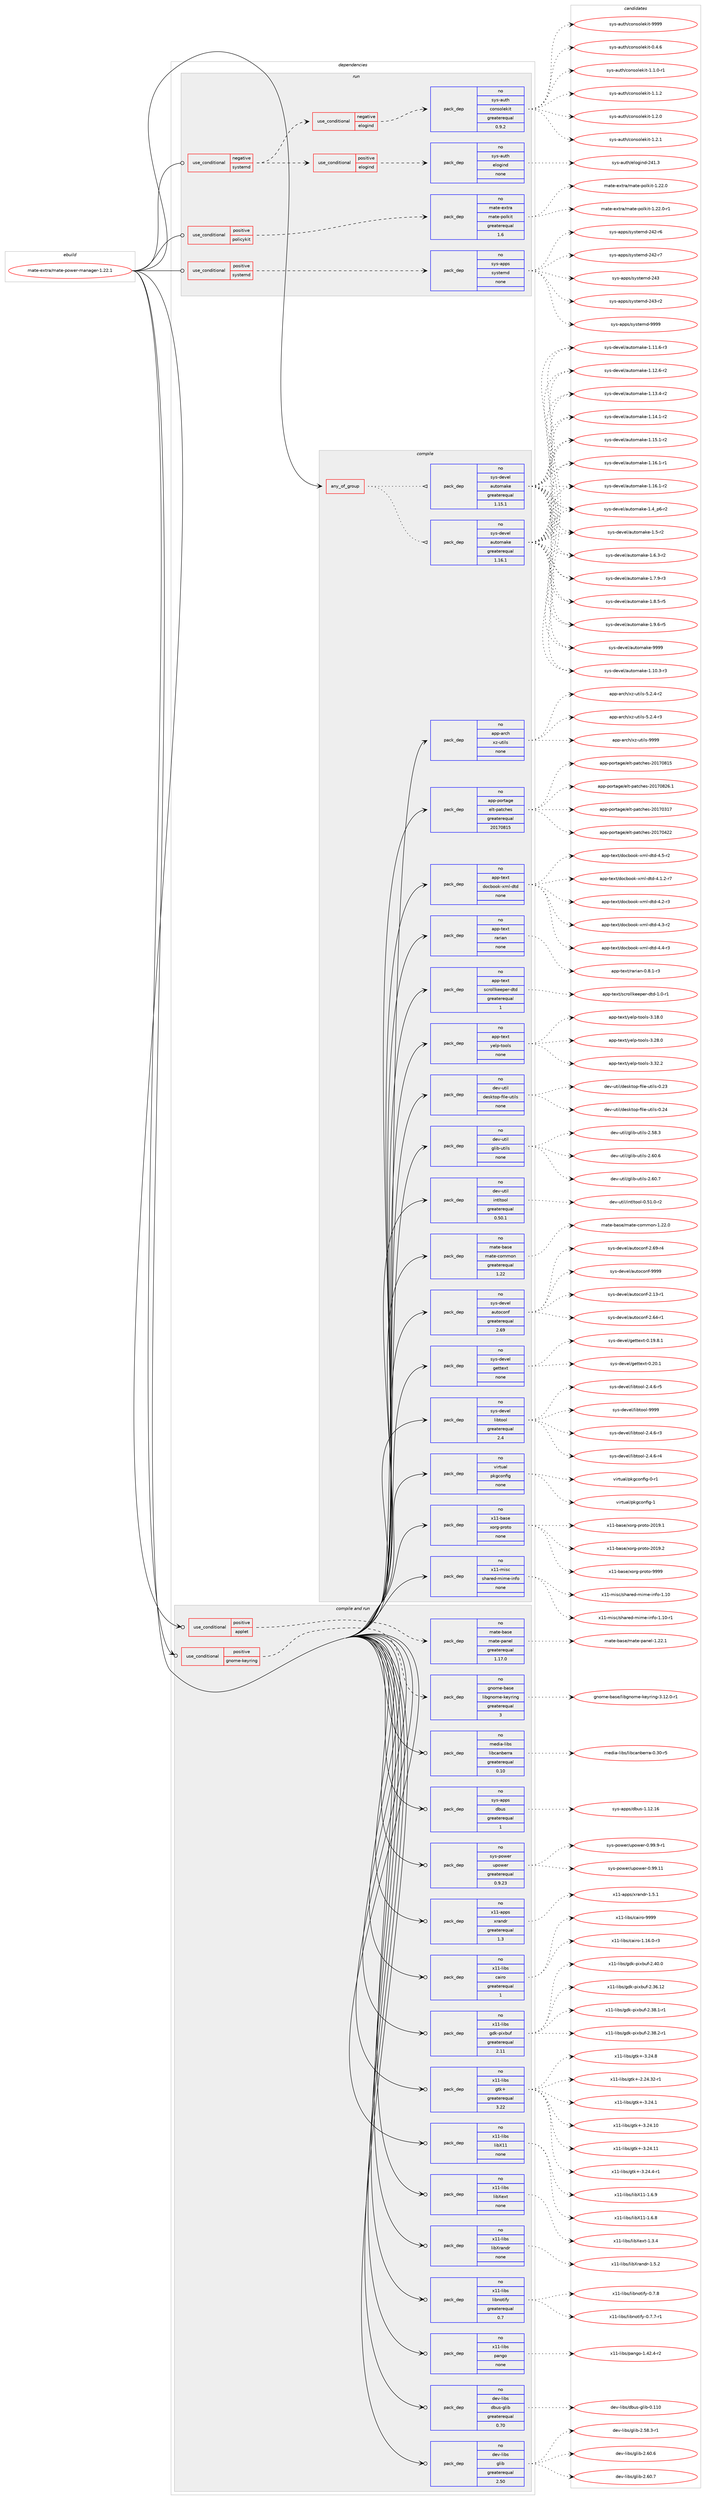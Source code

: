 digraph prolog {

# *************
# Graph options
# *************

newrank=true;
concentrate=true;
compound=true;
graph [rankdir=LR,fontname=Helvetica,fontsize=10,ranksep=1.5];#, ranksep=2.5, nodesep=0.2];
edge  [arrowhead=vee];
node  [fontname=Helvetica,fontsize=10];

# **********
# The ebuild
# **********

subgraph cluster_leftcol {
color=gray;
rank=same;
label=<<i>ebuild</i>>;
id [label="mate-extra/mate-power-manager-1.22.1", color=red, width=4, href="../mate-extra/mate-power-manager-1.22.1.svg"];
}

# ****************
# The dependencies
# ****************

subgraph cluster_midcol {
color=gray;
label=<<i>dependencies</i>>;
subgraph cluster_compile {
fillcolor="#eeeeee";
style=filled;
label=<<i>compile</i>>;
subgraph any13033 {
dependency775280 [label=<<TABLE BORDER="0" CELLBORDER="1" CELLSPACING="0" CELLPADDING="4"><TR><TD CELLPADDING="10">any_of_group</TD></TR></TABLE>>, shape=none, color=red];subgraph pack572990 {
dependency775281 [label=<<TABLE BORDER="0" CELLBORDER="1" CELLSPACING="0" CELLPADDING="4" WIDTH="220"><TR><TD ROWSPAN="6" CELLPADDING="30">pack_dep</TD></TR><TR><TD WIDTH="110">no</TD></TR><TR><TD>sys-devel</TD></TR><TR><TD>automake</TD></TR><TR><TD>greaterequal</TD></TR><TR><TD>1.16.1</TD></TR></TABLE>>, shape=none, color=blue];
}
dependency775280:e -> dependency775281:w [weight=20,style="dotted",arrowhead="oinv"];
subgraph pack572991 {
dependency775282 [label=<<TABLE BORDER="0" CELLBORDER="1" CELLSPACING="0" CELLPADDING="4" WIDTH="220"><TR><TD ROWSPAN="6" CELLPADDING="30">pack_dep</TD></TR><TR><TD WIDTH="110">no</TD></TR><TR><TD>sys-devel</TD></TR><TR><TD>automake</TD></TR><TR><TD>greaterequal</TD></TR><TR><TD>1.15.1</TD></TR></TABLE>>, shape=none, color=blue];
}
dependency775280:e -> dependency775282:w [weight=20,style="dotted",arrowhead="oinv"];
}
id:e -> dependency775280:w [weight=20,style="solid",arrowhead="vee"];
subgraph pack572992 {
dependency775283 [label=<<TABLE BORDER="0" CELLBORDER="1" CELLSPACING="0" CELLPADDING="4" WIDTH="220"><TR><TD ROWSPAN="6" CELLPADDING="30">pack_dep</TD></TR><TR><TD WIDTH="110">no</TD></TR><TR><TD>app-arch</TD></TR><TR><TD>xz-utils</TD></TR><TR><TD>none</TD></TR><TR><TD></TD></TR></TABLE>>, shape=none, color=blue];
}
id:e -> dependency775283:w [weight=20,style="solid",arrowhead="vee"];
subgraph pack572993 {
dependency775284 [label=<<TABLE BORDER="0" CELLBORDER="1" CELLSPACING="0" CELLPADDING="4" WIDTH="220"><TR><TD ROWSPAN="6" CELLPADDING="30">pack_dep</TD></TR><TR><TD WIDTH="110">no</TD></TR><TR><TD>app-portage</TD></TR><TR><TD>elt-patches</TD></TR><TR><TD>greaterequal</TD></TR><TR><TD>20170815</TD></TR></TABLE>>, shape=none, color=blue];
}
id:e -> dependency775284:w [weight=20,style="solid",arrowhead="vee"];
subgraph pack572994 {
dependency775285 [label=<<TABLE BORDER="0" CELLBORDER="1" CELLSPACING="0" CELLPADDING="4" WIDTH="220"><TR><TD ROWSPAN="6" CELLPADDING="30">pack_dep</TD></TR><TR><TD WIDTH="110">no</TD></TR><TR><TD>app-text</TD></TR><TR><TD>docbook-xml-dtd</TD></TR><TR><TD>none</TD></TR><TR><TD></TD></TR></TABLE>>, shape=none, color=blue];
}
id:e -> dependency775285:w [weight=20,style="solid",arrowhead="vee"];
subgraph pack572995 {
dependency775286 [label=<<TABLE BORDER="0" CELLBORDER="1" CELLSPACING="0" CELLPADDING="4" WIDTH="220"><TR><TD ROWSPAN="6" CELLPADDING="30">pack_dep</TD></TR><TR><TD WIDTH="110">no</TD></TR><TR><TD>app-text</TD></TR><TR><TD>rarian</TD></TR><TR><TD>none</TD></TR><TR><TD></TD></TR></TABLE>>, shape=none, color=blue];
}
id:e -> dependency775286:w [weight=20,style="solid",arrowhead="vee"];
subgraph pack572996 {
dependency775287 [label=<<TABLE BORDER="0" CELLBORDER="1" CELLSPACING="0" CELLPADDING="4" WIDTH="220"><TR><TD ROWSPAN="6" CELLPADDING="30">pack_dep</TD></TR><TR><TD WIDTH="110">no</TD></TR><TR><TD>app-text</TD></TR><TR><TD>scrollkeeper-dtd</TD></TR><TR><TD>greaterequal</TD></TR><TR><TD>1</TD></TR></TABLE>>, shape=none, color=blue];
}
id:e -> dependency775287:w [weight=20,style="solid",arrowhead="vee"];
subgraph pack572997 {
dependency775288 [label=<<TABLE BORDER="0" CELLBORDER="1" CELLSPACING="0" CELLPADDING="4" WIDTH="220"><TR><TD ROWSPAN="6" CELLPADDING="30">pack_dep</TD></TR><TR><TD WIDTH="110">no</TD></TR><TR><TD>app-text</TD></TR><TR><TD>yelp-tools</TD></TR><TR><TD>none</TD></TR><TR><TD></TD></TR></TABLE>>, shape=none, color=blue];
}
id:e -> dependency775288:w [weight=20,style="solid",arrowhead="vee"];
subgraph pack572998 {
dependency775289 [label=<<TABLE BORDER="0" CELLBORDER="1" CELLSPACING="0" CELLPADDING="4" WIDTH="220"><TR><TD ROWSPAN="6" CELLPADDING="30">pack_dep</TD></TR><TR><TD WIDTH="110">no</TD></TR><TR><TD>dev-util</TD></TR><TR><TD>desktop-file-utils</TD></TR><TR><TD>none</TD></TR><TR><TD></TD></TR></TABLE>>, shape=none, color=blue];
}
id:e -> dependency775289:w [weight=20,style="solid",arrowhead="vee"];
subgraph pack572999 {
dependency775290 [label=<<TABLE BORDER="0" CELLBORDER="1" CELLSPACING="0" CELLPADDING="4" WIDTH="220"><TR><TD ROWSPAN="6" CELLPADDING="30">pack_dep</TD></TR><TR><TD WIDTH="110">no</TD></TR><TR><TD>dev-util</TD></TR><TR><TD>glib-utils</TD></TR><TR><TD>none</TD></TR><TR><TD></TD></TR></TABLE>>, shape=none, color=blue];
}
id:e -> dependency775290:w [weight=20,style="solid",arrowhead="vee"];
subgraph pack573000 {
dependency775291 [label=<<TABLE BORDER="0" CELLBORDER="1" CELLSPACING="0" CELLPADDING="4" WIDTH="220"><TR><TD ROWSPAN="6" CELLPADDING="30">pack_dep</TD></TR><TR><TD WIDTH="110">no</TD></TR><TR><TD>dev-util</TD></TR><TR><TD>intltool</TD></TR><TR><TD>greaterequal</TD></TR><TR><TD>0.50.1</TD></TR></TABLE>>, shape=none, color=blue];
}
id:e -> dependency775291:w [weight=20,style="solid",arrowhead="vee"];
subgraph pack573001 {
dependency775292 [label=<<TABLE BORDER="0" CELLBORDER="1" CELLSPACING="0" CELLPADDING="4" WIDTH="220"><TR><TD ROWSPAN="6" CELLPADDING="30">pack_dep</TD></TR><TR><TD WIDTH="110">no</TD></TR><TR><TD>mate-base</TD></TR><TR><TD>mate-common</TD></TR><TR><TD>greaterequal</TD></TR><TR><TD>1.22</TD></TR></TABLE>>, shape=none, color=blue];
}
id:e -> dependency775292:w [weight=20,style="solid",arrowhead="vee"];
subgraph pack573002 {
dependency775293 [label=<<TABLE BORDER="0" CELLBORDER="1" CELLSPACING="0" CELLPADDING="4" WIDTH="220"><TR><TD ROWSPAN="6" CELLPADDING="30">pack_dep</TD></TR><TR><TD WIDTH="110">no</TD></TR><TR><TD>sys-devel</TD></TR><TR><TD>autoconf</TD></TR><TR><TD>greaterequal</TD></TR><TR><TD>2.69</TD></TR></TABLE>>, shape=none, color=blue];
}
id:e -> dependency775293:w [weight=20,style="solid",arrowhead="vee"];
subgraph pack573003 {
dependency775294 [label=<<TABLE BORDER="0" CELLBORDER="1" CELLSPACING="0" CELLPADDING="4" WIDTH="220"><TR><TD ROWSPAN="6" CELLPADDING="30">pack_dep</TD></TR><TR><TD WIDTH="110">no</TD></TR><TR><TD>sys-devel</TD></TR><TR><TD>gettext</TD></TR><TR><TD>none</TD></TR><TR><TD></TD></TR></TABLE>>, shape=none, color=blue];
}
id:e -> dependency775294:w [weight=20,style="solid",arrowhead="vee"];
subgraph pack573004 {
dependency775295 [label=<<TABLE BORDER="0" CELLBORDER="1" CELLSPACING="0" CELLPADDING="4" WIDTH="220"><TR><TD ROWSPAN="6" CELLPADDING="30">pack_dep</TD></TR><TR><TD WIDTH="110">no</TD></TR><TR><TD>sys-devel</TD></TR><TR><TD>libtool</TD></TR><TR><TD>greaterequal</TD></TR><TR><TD>2.4</TD></TR></TABLE>>, shape=none, color=blue];
}
id:e -> dependency775295:w [weight=20,style="solid",arrowhead="vee"];
subgraph pack573005 {
dependency775296 [label=<<TABLE BORDER="0" CELLBORDER="1" CELLSPACING="0" CELLPADDING="4" WIDTH="220"><TR><TD ROWSPAN="6" CELLPADDING="30">pack_dep</TD></TR><TR><TD WIDTH="110">no</TD></TR><TR><TD>virtual</TD></TR><TR><TD>pkgconfig</TD></TR><TR><TD>none</TD></TR><TR><TD></TD></TR></TABLE>>, shape=none, color=blue];
}
id:e -> dependency775296:w [weight=20,style="solid",arrowhead="vee"];
subgraph pack573006 {
dependency775297 [label=<<TABLE BORDER="0" CELLBORDER="1" CELLSPACING="0" CELLPADDING="4" WIDTH="220"><TR><TD ROWSPAN="6" CELLPADDING="30">pack_dep</TD></TR><TR><TD WIDTH="110">no</TD></TR><TR><TD>x11-base</TD></TR><TR><TD>xorg-proto</TD></TR><TR><TD>none</TD></TR><TR><TD></TD></TR></TABLE>>, shape=none, color=blue];
}
id:e -> dependency775297:w [weight=20,style="solid",arrowhead="vee"];
subgraph pack573007 {
dependency775298 [label=<<TABLE BORDER="0" CELLBORDER="1" CELLSPACING="0" CELLPADDING="4" WIDTH="220"><TR><TD ROWSPAN="6" CELLPADDING="30">pack_dep</TD></TR><TR><TD WIDTH="110">no</TD></TR><TR><TD>x11-misc</TD></TR><TR><TD>shared-mime-info</TD></TR><TR><TD>none</TD></TR><TR><TD></TD></TR></TABLE>>, shape=none, color=blue];
}
id:e -> dependency775298:w [weight=20,style="solid",arrowhead="vee"];
}
subgraph cluster_compileandrun {
fillcolor="#eeeeee";
style=filled;
label=<<i>compile and run</i>>;
subgraph cond188843 {
dependency775299 [label=<<TABLE BORDER="0" CELLBORDER="1" CELLSPACING="0" CELLPADDING="4"><TR><TD ROWSPAN="3" CELLPADDING="10">use_conditional</TD></TR><TR><TD>positive</TD></TR><TR><TD>applet</TD></TR></TABLE>>, shape=none, color=red];
subgraph pack573008 {
dependency775300 [label=<<TABLE BORDER="0" CELLBORDER="1" CELLSPACING="0" CELLPADDING="4" WIDTH="220"><TR><TD ROWSPAN="6" CELLPADDING="30">pack_dep</TD></TR><TR><TD WIDTH="110">no</TD></TR><TR><TD>mate-base</TD></TR><TR><TD>mate-panel</TD></TR><TR><TD>greaterequal</TD></TR><TR><TD>1.17.0</TD></TR></TABLE>>, shape=none, color=blue];
}
dependency775299:e -> dependency775300:w [weight=20,style="dashed",arrowhead="vee"];
}
id:e -> dependency775299:w [weight=20,style="solid",arrowhead="odotvee"];
subgraph cond188844 {
dependency775301 [label=<<TABLE BORDER="0" CELLBORDER="1" CELLSPACING="0" CELLPADDING="4"><TR><TD ROWSPAN="3" CELLPADDING="10">use_conditional</TD></TR><TR><TD>positive</TD></TR><TR><TD>gnome-keyring</TD></TR></TABLE>>, shape=none, color=red];
subgraph pack573009 {
dependency775302 [label=<<TABLE BORDER="0" CELLBORDER="1" CELLSPACING="0" CELLPADDING="4" WIDTH="220"><TR><TD ROWSPAN="6" CELLPADDING="30">pack_dep</TD></TR><TR><TD WIDTH="110">no</TD></TR><TR><TD>gnome-base</TD></TR><TR><TD>libgnome-keyring</TD></TR><TR><TD>greaterequal</TD></TR><TR><TD>3</TD></TR></TABLE>>, shape=none, color=blue];
}
dependency775301:e -> dependency775302:w [weight=20,style="dashed",arrowhead="vee"];
}
id:e -> dependency775301:w [weight=20,style="solid",arrowhead="odotvee"];
subgraph pack573010 {
dependency775303 [label=<<TABLE BORDER="0" CELLBORDER="1" CELLSPACING="0" CELLPADDING="4" WIDTH="220"><TR><TD ROWSPAN="6" CELLPADDING="30">pack_dep</TD></TR><TR><TD WIDTH="110">no</TD></TR><TR><TD>dev-libs</TD></TR><TR><TD>dbus-glib</TD></TR><TR><TD>greaterequal</TD></TR><TR><TD>0.70</TD></TR></TABLE>>, shape=none, color=blue];
}
id:e -> dependency775303:w [weight=20,style="solid",arrowhead="odotvee"];
subgraph pack573011 {
dependency775304 [label=<<TABLE BORDER="0" CELLBORDER="1" CELLSPACING="0" CELLPADDING="4" WIDTH="220"><TR><TD ROWSPAN="6" CELLPADDING="30">pack_dep</TD></TR><TR><TD WIDTH="110">no</TD></TR><TR><TD>dev-libs</TD></TR><TR><TD>glib</TD></TR><TR><TD>greaterequal</TD></TR><TR><TD>2.50</TD></TR></TABLE>>, shape=none, color=blue];
}
id:e -> dependency775304:w [weight=20,style="solid",arrowhead="odotvee"];
subgraph pack573012 {
dependency775305 [label=<<TABLE BORDER="0" CELLBORDER="1" CELLSPACING="0" CELLPADDING="4" WIDTH="220"><TR><TD ROWSPAN="6" CELLPADDING="30">pack_dep</TD></TR><TR><TD WIDTH="110">no</TD></TR><TR><TD>media-libs</TD></TR><TR><TD>libcanberra</TD></TR><TR><TD>greaterequal</TD></TR><TR><TD>0.10</TD></TR></TABLE>>, shape=none, color=blue];
}
id:e -> dependency775305:w [weight=20,style="solid",arrowhead="odotvee"];
subgraph pack573013 {
dependency775306 [label=<<TABLE BORDER="0" CELLBORDER="1" CELLSPACING="0" CELLPADDING="4" WIDTH="220"><TR><TD ROWSPAN="6" CELLPADDING="30">pack_dep</TD></TR><TR><TD WIDTH="110">no</TD></TR><TR><TD>sys-apps</TD></TR><TR><TD>dbus</TD></TR><TR><TD>greaterequal</TD></TR><TR><TD>1</TD></TR></TABLE>>, shape=none, color=blue];
}
id:e -> dependency775306:w [weight=20,style="solid",arrowhead="odotvee"];
subgraph pack573014 {
dependency775307 [label=<<TABLE BORDER="0" CELLBORDER="1" CELLSPACING="0" CELLPADDING="4" WIDTH="220"><TR><TD ROWSPAN="6" CELLPADDING="30">pack_dep</TD></TR><TR><TD WIDTH="110">no</TD></TR><TR><TD>sys-power</TD></TR><TR><TD>upower</TD></TR><TR><TD>greaterequal</TD></TR><TR><TD>0.9.23</TD></TR></TABLE>>, shape=none, color=blue];
}
id:e -> dependency775307:w [weight=20,style="solid",arrowhead="odotvee"];
subgraph pack573015 {
dependency775308 [label=<<TABLE BORDER="0" CELLBORDER="1" CELLSPACING="0" CELLPADDING="4" WIDTH="220"><TR><TD ROWSPAN="6" CELLPADDING="30">pack_dep</TD></TR><TR><TD WIDTH="110">no</TD></TR><TR><TD>x11-apps</TD></TR><TR><TD>xrandr</TD></TR><TR><TD>greaterequal</TD></TR><TR><TD>1.3</TD></TR></TABLE>>, shape=none, color=blue];
}
id:e -> dependency775308:w [weight=20,style="solid",arrowhead="odotvee"];
subgraph pack573016 {
dependency775309 [label=<<TABLE BORDER="0" CELLBORDER="1" CELLSPACING="0" CELLPADDING="4" WIDTH="220"><TR><TD ROWSPAN="6" CELLPADDING="30">pack_dep</TD></TR><TR><TD WIDTH="110">no</TD></TR><TR><TD>x11-libs</TD></TR><TR><TD>cairo</TD></TR><TR><TD>greaterequal</TD></TR><TR><TD>1</TD></TR></TABLE>>, shape=none, color=blue];
}
id:e -> dependency775309:w [weight=20,style="solid",arrowhead="odotvee"];
subgraph pack573017 {
dependency775310 [label=<<TABLE BORDER="0" CELLBORDER="1" CELLSPACING="0" CELLPADDING="4" WIDTH="220"><TR><TD ROWSPAN="6" CELLPADDING="30">pack_dep</TD></TR><TR><TD WIDTH="110">no</TD></TR><TR><TD>x11-libs</TD></TR><TR><TD>gdk-pixbuf</TD></TR><TR><TD>greaterequal</TD></TR><TR><TD>2.11</TD></TR></TABLE>>, shape=none, color=blue];
}
id:e -> dependency775310:w [weight=20,style="solid",arrowhead="odotvee"];
subgraph pack573018 {
dependency775311 [label=<<TABLE BORDER="0" CELLBORDER="1" CELLSPACING="0" CELLPADDING="4" WIDTH="220"><TR><TD ROWSPAN="6" CELLPADDING="30">pack_dep</TD></TR><TR><TD WIDTH="110">no</TD></TR><TR><TD>x11-libs</TD></TR><TR><TD>gtk+</TD></TR><TR><TD>greaterequal</TD></TR><TR><TD>3.22</TD></TR></TABLE>>, shape=none, color=blue];
}
id:e -> dependency775311:w [weight=20,style="solid",arrowhead="odotvee"];
subgraph pack573019 {
dependency775312 [label=<<TABLE BORDER="0" CELLBORDER="1" CELLSPACING="0" CELLPADDING="4" WIDTH="220"><TR><TD ROWSPAN="6" CELLPADDING="30">pack_dep</TD></TR><TR><TD WIDTH="110">no</TD></TR><TR><TD>x11-libs</TD></TR><TR><TD>libX11</TD></TR><TR><TD>none</TD></TR><TR><TD></TD></TR></TABLE>>, shape=none, color=blue];
}
id:e -> dependency775312:w [weight=20,style="solid",arrowhead="odotvee"];
subgraph pack573020 {
dependency775313 [label=<<TABLE BORDER="0" CELLBORDER="1" CELLSPACING="0" CELLPADDING="4" WIDTH="220"><TR><TD ROWSPAN="6" CELLPADDING="30">pack_dep</TD></TR><TR><TD WIDTH="110">no</TD></TR><TR><TD>x11-libs</TD></TR><TR><TD>libXext</TD></TR><TR><TD>none</TD></TR><TR><TD></TD></TR></TABLE>>, shape=none, color=blue];
}
id:e -> dependency775313:w [weight=20,style="solid",arrowhead="odotvee"];
subgraph pack573021 {
dependency775314 [label=<<TABLE BORDER="0" CELLBORDER="1" CELLSPACING="0" CELLPADDING="4" WIDTH="220"><TR><TD ROWSPAN="6" CELLPADDING="30">pack_dep</TD></TR><TR><TD WIDTH="110">no</TD></TR><TR><TD>x11-libs</TD></TR><TR><TD>libXrandr</TD></TR><TR><TD>none</TD></TR><TR><TD></TD></TR></TABLE>>, shape=none, color=blue];
}
id:e -> dependency775314:w [weight=20,style="solid",arrowhead="odotvee"];
subgraph pack573022 {
dependency775315 [label=<<TABLE BORDER="0" CELLBORDER="1" CELLSPACING="0" CELLPADDING="4" WIDTH="220"><TR><TD ROWSPAN="6" CELLPADDING="30">pack_dep</TD></TR><TR><TD WIDTH="110">no</TD></TR><TR><TD>x11-libs</TD></TR><TR><TD>libnotify</TD></TR><TR><TD>greaterequal</TD></TR><TR><TD>0.7</TD></TR></TABLE>>, shape=none, color=blue];
}
id:e -> dependency775315:w [weight=20,style="solid",arrowhead="odotvee"];
subgraph pack573023 {
dependency775316 [label=<<TABLE BORDER="0" CELLBORDER="1" CELLSPACING="0" CELLPADDING="4" WIDTH="220"><TR><TD ROWSPAN="6" CELLPADDING="30">pack_dep</TD></TR><TR><TD WIDTH="110">no</TD></TR><TR><TD>x11-libs</TD></TR><TR><TD>pango</TD></TR><TR><TD>none</TD></TR><TR><TD></TD></TR></TABLE>>, shape=none, color=blue];
}
id:e -> dependency775316:w [weight=20,style="solid",arrowhead="odotvee"];
}
subgraph cluster_run {
fillcolor="#eeeeee";
style=filled;
label=<<i>run</i>>;
subgraph cond188845 {
dependency775317 [label=<<TABLE BORDER="0" CELLBORDER="1" CELLSPACING="0" CELLPADDING="4"><TR><TD ROWSPAN="3" CELLPADDING="10">use_conditional</TD></TR><TR><TD>negative</TD></TR><TR><TD>systemd</TD></TR></TABLE>>, shape=none, color=red];
subgraph cond188846 {
dependency775318 [label=<<TABLE BORDER="0" CELLBORDER="1" CELLSPACING="0" CELLPADDING="4"><TR><TD ROWSPAN="3" CELLPADDING="10">use_conditional</TD></TR><TR><TD>positive</TD></TR><TR><TD>elogind</TD></TR></TABLE>>, shape=none, color=red];
subgraph pack573024 {
dependency775319 [label=<<TABLE BORDER="0" CELLBORDER="1" CELLSPACING="0" CELLPADDING="4" WIDTH="220"><TR><TD ROWSPAN="6" CELLPADDING="30">pack_dep</TD></TR><TR><TD WIDTH="110">no</TD></TR><TR><TD>sys-auth</TD></TR><TR><TD>elogind</TD></TR><TR><TD>none</TD></TR><TR><TD></TD></TR></TABLE>>, shape=none, color=blue];
}
dependency775318:e -> dependency775319:w [weight=20,style="dashed",arrowhead="vee"];
}
dependency775317:e -> dependency775318:w [weight=20,style="dashed",arrowhead="vee"];
subgraph cond188847 {
dependency775320 [label=<<TABLE BORDER="0" CELLBORDER="1" CELLSPACING="0" CELLPADDING="4"><TR><TD ROWSPAN="3" CELLPADDING="10">use_conditional</TD></TR><TR><TD>negative</TD></TR><TR><TD>elogind</TD></TR></TABLE>>, shape=none, color=red];
subgraph pack573025 {
dependency775321 [label=<<TABLE BORDER="0" CELLBORDER="1" CELLSPACING="0" CELLPADDING="4" WIDTH="220"><TR><TD ROWSPAN="6" CELLPADDING="30">pack_dep</TD></TR><TR><TD WIDTH="110">no</TD></TR><TR><TD>sys-auth</TD></TR><TR><TD>consolekit</TD></TR><TR><TD>greaterequal</TD></TR><TR><TD>0.9.2</TD></TR></TABLE>>, shape=none, color=blue];
}
dependency775320:e -> dependency775321:w [weight=20,style="dashed",arrowhead="vee"];
}
dependency775317:e -> dependency775320:w [weight=20,style="dashed",arrowhead="vee"];
}
id:e -> dependency775317:w [weight=20,style="solid",arrowhead="odot"];
subgraph cond188848 {
dependency775322 [label=<<TABLE BORDER="0" CELLBORDER="1" CELLSPACING="0" CELLPADDING="4"><TR><TD ROWSPAN="3" CELLPADDING="10">use_conditional</TD></TR><TR><TD>positive</TD></TR><TR><TD>policykit</TD></TR></TABLE>>, shape=none, color=red];
subgraph pack573026 {
dependency775323 [label=<<TABLE BORDER="0" CELLBORDER="1" CELLSPACING="0" CELLPADDING="4" WIDTH="220"><TR><TD ROWSPAN="6" CELLPADDING="30">pack_dep</TD></TR><TR><TD WIDTH="110">no</TD></TR><TR><TD>mate-extra</TD></TR><TR><TD>mate-polkit</TD></TR><TR><TD>greaterequal</TD></TR><TR><TD>1.6</TD></TR></TABLE>>, shape=none, color=blue];
}
dependency775322:e -> dependency775323:w [weight=20,style="dashed",arrowhead="vee"];
}
id:e -> dependency775322:w [weight=20,style="solid",arrowhead="odot"];
subgraph cond188849 {
dependency775324 [label=<<TABLE BORDER="0" CELLBORDER="1" CELLSPACING="0" CELLPADDING="4"><TR><TD ROWSPAN="3" CELLPADDING="10">use_conditional</TD></TR><TR><TD>positive</TD></TR><TR><TD>systemd</TD></TR></TABLE>>, shape=none, color=red];
subgraph pack573027 {
dependency775325 [label=<<TABLE BORDER="0" CELLBORDER="1" CELLSPACING="0" CELLPADDING="4" WIDTH="220"><TR><TD ROWSPAN="6" CELLPADDING="30">pack_dep</TD></TR><TR><TD WIDTH="110">no</TD></TR><TR><TD>sys-apps</TD></TR><TR><TD>systemd</TD></TR><TR><TD>none</TD></TR><TR><TD></TD></TR></TABLE>>, shape=none, color=blue];
}
dependency775324:e -> dependency775325:w [weight=20,style="dashed",arrowhead="vee"];
}
id:e -> dependency775324:w [weight=20,style="solid",arrowhead="odot"];
}
}

# **************
# The candidates
# **************

subgraph cluster_choices {
rank=same;
color=gray;
label=<<i>candidates</i>>;

subgraph choice572990 {
color=black;
nodesep=1;
choice11512111545100101118101108479711711611110997107101454946494846514511451 [label="sys-devel/automake-1.10.3-r3", color=red, width=4,href="../sys-devel/automake-1.10.3-r3.svg"];
choice11512111545100101118101108479711711611110997107101454946494946544511451 [label="sys-devel/automake-1.11.6-r3", color=red, width=4,href="../sys-devel/automake-1.11.6-r3.svg"];
choice11512111545100101118101108479711711611110997107101454946495046544511450 [label="sys-devel/automake-1.12.6-r2", color=red, width=4,href="../sys-devel/automake-1.12.6-r2.svg"];
choice11512111545100101118101108479711711611110997107101454946495146524511450 [label="sys-devel/automake-1.13.4-r2", color=red, width=4,href="../sys-devel/automake-1.13.4-r2.svg"];
choice11512111545100101118101108479711711611110997107101454946495246494511450 [label="sys-devel/automake-1.14.1-r2", color=red, width=4,href="../sys-devel/automake-1.14.1-r2.svg"];
choice11512111545100101118101108479711711611110997107101454946495346494511450 [label="sys-devel/automake-1.15.1-r2", color=red, width=4,href="../sys-devel/automake-1.15.1-r2.svg"];
choice11512111545100101118101108479711711611110997107101454946495446494511449 [label="sys-devel/automake-1.16.1-r1", color=red, width=4,href="../sys-devel/automake-1.16.1-r1.svg"];
choice11512111545100101118101108479711711611110997107101454946495446494511450 [label="sys-devel/automake-1.16.1-r2", color=red, width=4,href="../sys-devel/automake-1.16.1-r2.svg"];
choice115121115451001011181011084797117116111109971071014549465295112544511450 [label="sys-devel/automake-1.4_p6-r2", color=red, width=4,href="../sys-devel/automake-1.4_p6-r2.svg"];
choice11512111545100101118101108479711711611110997107101454946534511450 [label="sys-devel/automake-1.5-r2", color=red, width=4,href="../sys-devel/automake-1.5-r2.svg"];
choice115121115451001011181011084797117116111109971071014549465446514511450 [label="sys-devel/automake-1.6.3-r2", color=red, width=4,href="../sys-devel/automake-1.6.3-r2.svg"];
choice115121115451001011181011084797117116111109971071014549465546574511451 [label="sys-devel/automake-1.7.9-r3", color=red, width=4,href="../sys-devel/automake-1.7.9-r3.svg"];
choice115121115451001011181011084797117116111109971071014549465646534511453 [label="sys-devel/automake-1.8.5-r5", color=red, width=4,href="../sys-devel/automake-1.8.5-r5.svg"];
choice115121115451001011181011084797117116111109971071014549465746544511453 [label="sys-devel/automake-1.9.6-r5", color=red, width=4,href="../sys-devel/automake-1.9.6-r5.svg"];
choice115121115451001011181011084797117116111109971071014557575757 [label="sys-devel/automake-9999", color=red, width=4,href="../sys-devel/automake-9999.svg"];
dependency775281:e -> choice11512111545100101118101108479711711611110997107101454946494846514511451:w [style=dotted,weight="100"];
dependency775281:e -> choice11512111545100101118101108479711711611110997107101454946494946544511451:w [style=dotted,weight="100"];
dependency775281:e -> choice11512111545100101118101108479711711611110997107101454946495046544511450:w [style=dotted,weight="100"];
dependency775281:e -> choice11512111545100101118101108479711711611110997107101454946495146524511450:w [style=dotted,weight="100"];
dependency775281:e -> choice11512111545100101118101108479711711611110997107101454946495246494511450:w [style=dotted,weight="100"];
dependency775281:e -> choice11512111545100101118101108479711711611110997107101454946495346494511450:w [style=dotted,weight="100"];
dependency775281:e -> choice11512111545100101118101108479711711611110997107101454946495446494511449:w [style=dotted,weight="100"];
dependency775281:e -> choice11512111545100101118101108479711711611110997107101454946495446494511450:w [style=dotted,weight="100"];
dependency775281:e -> choice115121115451001011181011084797117116111109971071014549465295112544511450:w [style=dotted,weight="100"];
dependency775281:e -> choice11512111545100101118101108479711711611110997107101454946534511450:w [style=dotted,weight="100"];
dependency775281:e -> choice115121115451001011181011084797117116111109971071014549465446514511450:w [style=dotted,weight="100"];
dependency775281:e -> choice115121115451001011181011084797117116111109971071014549465546574511451:w [style=dotted,weight="100"];
dependency775281:e -> choice115121115451001011181011084797117116111109971071014549465646534511453:w [style=dotted,weight="100"];
dependency775281:e -> choice115121115451001011181011084797117116111109971071014549465746544511453:w [style=dotted,weight="100"];
dependency775281:e -> choice115121115451001011181011084797117116111109971071014557575757:w [style=dotted,weight="100"];
}
subgraph choice572991 {
color=black;
nodesep=1;
choice11512111545100101118101108479711711611110997107101454946494846514511451 [label="sys-devel/automake-1.10.3-r3", color=red, width=4,href="../sys-devel/automake-1.10.3-r3.svg"];
choice11512111545100101118101108479711711611110997107101454946494946544511451 [label="sys-devel/automake-1.11.6-r3", color=red, width=4,href="../sys-devel/automake-1.11.6-r3.svg"];
choice11512111545100101118101108479711711611110997107101454946495046544511450 [label="sys-devel/automake-1.12.6-r2", color=red, width=4,href="../sys-devel/automake-1.12.6-r2.svg"];
choice11512111545100101118101108479711711611110997107101454946495146524511450 [label="sys-devel/automake-1.13.4-r2", color=red, width=4,href="../sys-devel/automake-1.13.4-r2.svg"];
choice11512111545100101118101108479711711611110997107101454946495246494511450 [label="sys-devel/automake-1.14.1-r2", color=red, width=4,href="../sys-devel/automake-1.14.1-r2.svg"];
choice11512111545100101118101108479711711611110997107101454946495346494511450 [label="sys-devel/automake-1.15.1-r2", color=red, width=4,href="../sys-devel/automake-1.15.1-r2.svg"];
choice11512111545100101118101108479711711611110997107101454946495446494511449 [label="sys-devel/automake-1.16.1-r1", color=red, width=4,href="../sys-devel/automake-1.16.1-r1.svg"];
choice11512111545100101118101108479711711611110997107101454946495446494511450 [label="sys-devel/automake-1.16.1-r2", color=red, width=4,href="../sys-devel/automake-1.16.1-r2.svg"];
choice115121115451001011181011084797117116111109971071014549465295112544511450 [label="sys-devel/automake-1.4_p6-r2", color=red, width=4,href="../sys-devel/automake-1.4_p6-r2.svg"];
choice11512111545100101118101108479711711611110997107101454946534511450 [label="sys-devel/automake-1.5-r2", color=red, width=4,href="../sys-devel/automake-1.5-r2.svg"];
choice115121115451001011181011084797117116111109971071014549465446514511450 [label="sys-devel/automake-1.6.3-r2", color=red, width=4,href="../sys-devel/automake-1.6.3-r2.svg"];
choice115121115451001011181011084797117116111109971071014549465546574511451 [label="sys-devel/automake-1.7.9-r3", color=red, width=4,href="../sys-devel/automake-1.7.9-r3.svg"];
choice115121115451001011181011084797117116111109971071014549465646534511453 [label="sys-devel/automake-1.8.5-r5", color=red, width=4,href="../sys-devel/automake-1.8.5-r5.svg"];
choice115121115451001011181011084797117116111109971071014549465746544511453 [label="sys-devel/automake-1.9.6-r5", color=red, width=4,href="../sys-devel/automake-1.9.6-r5.svg"];
choice115121115451001011181011084797117116111109971071014557575757 [label="sys-devel/automake-9999", color=red, width=4,href="../sys-devel/automake-9999.svg"];
dependency775282:e -> choice11512111545100101118101108479711711611110997107101454946494846514511451:w [style=dotted,weight="100"];
dependency775282:e -> choice11512111545100101118101108479711711611110997107101454946494946544511451:w [style=dotted,weight="100"];
dependency775282:e -> choice11512111545100101118101108479711711611110997107101454946495046544511450:w [style=dotted,weight="100"];
dependency775282:e -> choice11512111545100101118101108479711711611110997107101454946495146524511450:w [style=dotted,weight="100"];
dependency775282:e -> choice11512111545100101118101108479711711611110997107101454946495246494511450:w [style=dotted,weight="100"];
dependency775282:e -> choice11512111545100101118101108479711711611110997107101454946495346494511450:w [style=dotted,weight="100"];
dependency775282:e -> choice11512111545100101118101108479711711611110997107101454946495446494511449:w [style=dotted,weight="100"];
dependency775282:e -> choice11512111545100101118101108479711711611110997107101454946495446494511450:w [style=dotted,weight="100"];
dependency775282:e -> choice115121115451001011181011084797117116111109971071014549465295112544511450:w [style=dotted,weight="100"];
dependency775282:e -> choice11512111545100101118101108479711711611110997107101454946534511450:w [style=dotted,weight="100"];
dependency775282:e -> choice115121115451001011181011084797117116111109971071014549465446514511450:w [style=dotted,weight="100"];
dependency775282:e -> choice115121115451001011181011084797117116111109971071014549465546574511451:w [style=dotted,weight="100"];
dependency775282:e -> choice115121115451001011181011084797117116111109971071014549465646534511453:w [style=dotted,weight="100"];
dependency775282:e -> choice115121115451001011181011084797117116111109971071014549465746544511453:w [style=dotted,weight="100"];
dependency775282:e -> choice115121115451001011181011084797117116111109971071014557575757:w [style=dotted,weight="100"];
}
subgraph choice572992 {
color=black;
nodesep=1;
choice9711211245971149910447120122451171161051081154553465046524511450 [label="app-arch/xz-utils-5.2.4-r2", color=red, width=4,href="../app-arch/xz-utils-5.2.4-r2.svg"];
choice9711211245971149910447120122451171161051081154553465046524511451 [label="app-arch/xz-utils-5.2.4-r3", color=red, width=4,href="../app-arch/xz-utils-5.2.4-r3.svg"];
choice9711211245971149910447120122451171161051081154557575757 [label="app-arch/xz-utils-9999", color=red, width=4,href="../app-arch/xz-utils-9999.svg"];
dependency775283:e -> choice9711211245971149910447120122451171161051081154553465046524511450:w [style=dotted,weight="100"];
dependency775283:e -> choice9711211245971149910447120122451171161051081154553465046524511451:w [style=dotted,weight="100"];
dependency775283:e -> choice9711211245971149910447120122451171161051081154557575757:w [style=dotted,weight="100"];
}
subgraph choice572993 {
color=black;
nodesep=1;
choice97112112451121111141169710310147101108116451129711699104101115455048495548514955 [label="app-portage/elt-patches-20170317", color=red, width=4,href="../app-portage/elt-patches-20170317.svg"];
choice97112112451121111141169710310147101108116451129711699104101115455048495548525050 [label="app-portage/elt-patches-20170422", color=red, width=4,href="../app-portage/elt-patches-20170422.svg"];
choice97112112451121111141169710310147101108116451129711699104101115455048495548564953 [label="app-portage/elt-patches-20170815", color=red, width=4,href="../app-portage/elt-patches-20170815.svg"];
choice971121124511211111411697103101471011081164511297116991041011154550484955485650544649 [label="app-portage/elt-patches-20170826.1", color=red, width=4,href="../app-portage/elt-patches-20170826.1.svg"];
dependency775284:e -> choice97112112451121111141169710310147101108116451129711699104101115455048495548514955:w [style=dotted,weight="100"];
dependency775284:e -> choice97112112451121111141169710310147101108116451129711699104101115455048495548525050:w [style=dotted,weight="100"];
dependency775284:e -> choice97112112451121111141169710310147101108116451129711699104101115455048495548564953:w [style=dotted,weight="100"];
dependency775284:e -> choice971121124511211111411697103101471011081164511297116991041011154550484955485650544649:w [style=dotted,weight="100"];
}
subgraph choice572994 {
color=black;
nodesep=1;
choice971121124511610112011647100111999811111110745120109108451001161004552464946504511455 [label="app-text/docbook-xml-dtd-4.1.2-r7", color=red, width=4,href="../app-text/docbook-xml-dtd-4.1.2-r7.svg"];
choice97112112451161011201164710011199981111111074512010910845100116100455246504511451 [label="app-text/docbook-xml-dtd-4.2-r3", color=red, width=4,href="../app-text/docbook-xml-dtd-4.2-r3.svg"];
choice97112112451161011201164710011199981111111074512010910845100116100455246514511450 [label="app-text/docbook-xml-dtd-4.3-r2", color=red, width=4,href="../app-text/docbook-xml-dtd-4.3-r2.svg"];
choice97112112451161011201164710011199981111111074512010910845100116100455246524511451 [label="app-text/docbook-xml-dtd-4.4-r3", color=red, width=4,href="../app-text/docbook-xml-dtd-4.4-r3.svg"];
choice97112112451161011201164710011199981111111074512010910845100116100455246534511450 [label="app-text/docbook-xml-dtd-4.5-r2", color=red, width=4,href="../app-text/docbook-xml-dtd-4.5-r2.svg"];
dependency775285:e -> choice971121124511610112011647100111999811111110745120109108451001161004552464946504511455:w [style=dotted,weight="100"];
dependency775285:e -> choice97112112451161011201164710011199981111111074512010910845100116100455246504511451:w [style=dotted,weight="100"];
dependency775285:e -> choice97112112451161011201164710011199981111111074512010910845100116100455246514511450:w [style=dotted,weight="100"];
dependency775285:e -> choice97112112451161011201164710011199981111111074512010910845100116100455246524511451:w [style=dotted,weight="100"];
dependency775285:e -> choice97112112451161011201164710011199981111111074512010910845100116100455246534511450:w [style=dotted,weight="100"];
}
subgraph choice572995 {
color=black;
nodesep=1;
choice97112112451161011201164711497114105971104548465646494511451 [label="app-text/rarian-0.8.1-r3", color=red, width=4,href="../app-text/rarian-0.8.1-r3.svg"];
dependency775286:e -> choice97112112451161011201164711497114105971104548465646494511451:w [style=dotted,weight="100"];
}
subgraph choice572996 {
color=black;
nodesep=1;
choice9711211245116101120116471159911411110810810710110111210111445100116100454946484511449 [label="app-text/scrollkeeper-dtd-1.0-r1", color=red, width=4,href="../app-text/scrollkeeper-dtd-1.0-r1.svg"];
dependency775287:e -> choice9711211245116101120116471159911411110810810710110111210111445100116100454946484511449:w [style=dotted,weight="100"];
}
subgraph choice572997 {
color=black;
nodesep=1;
choice9711211245116101120116471211011081124511611111110811545514649564648 [label="app-text/yelp-tools-3.18.0", color=red, width=4,href="../app-text/yelp-tools-3.18.0.svg"];
choice9711211245116101120116471211011081124511611111110811545514650564648 [label="app-text/yelp-tools-3.28.0", color=red, width=4,href="../app-text/yelp-tools-3.28.0.svg"];
choice9711211245116101120116471211011081124511611111110811545514651504650 [label="app-text/yelp-tools-3.32.2", color=red, width=4,href="../app-text/yelp-tools-3.32.2.svg"];
dependency775288:e -> choice9711211245116101120116471211011081124511611111110811545514649564648:w [style=dotted,weight="100"];
dependency775288:e -> choice9711211245116101120116471211011081124511611111110811545514650564648:w [style=dotted,weight="100"];
dependency775288:e -> choice9711211245116101120116471211011081124511611111110811545514651504650:w [style=dotted,weight="100"];
}
subgraph choice572998 {
color=black;
nodesep=1;
choice100101118451171161051084710010111510711611111245102105108101451171161051081154548465051 [label="dev-util/desktop-file-utils-0.23", color=red, width=4,href="../dev-util/desktop-file-utils-0.23.svg"];
choice100101118451171161051084710010111510711611111245102105108101451171161051081154548465052 [label="dev-util/desktop-file-utils-0.24", color=red, width=4,href="../dev-util/desktop-file-utils-0.24.svg"];
dependency775289:e -> choice100101118451171161051084710010111510711611111245102105108101451171161051081154548465051:w [style=dotted,weight="100"];
dependency775289:e -> choice100101118451171161051084710010111510711611111245102105108101451171161051081154548465052:w [style=dotted,weight="100"];
}
subgraph choice572999 {
color=black;
nodesep=1;
choice1001011184511711610510847103108105984511711610510811545504653564651 [label="dev-util/glib-utils-2.58.3", color=red, width=4,href="../dev-util/glib-utils-2.58.3.svg"];
choice1001011184511711610510847103108105984511711610510811545504654484654 [label="dev-util/glib-utils-2.60.6", color=red, width=4,href="../dev-util/glib-utils-2.60.6.svg"];
choice1001011184511711610510847103108105984511711610510811545504654484655 [label="dev-util/glib-utils-2.60.7", color=red, width=4,href="../dev-util/glib-utils-2.60.7.svg"];
dependency775290:e -> choice1001011184511711610510847103108105984511711610510811545504653564651:w [style=dotted,weight="100"];
dependency775290:e -> choice1001011184511711610510847103108105984511711610510811545504654484654:w [style=dotted,weight="100"];
dependency775290:e -> choice1001011184511711610510847103108105984511711610510811545504654484655:w [style=dotted,weight="100"];
}
subgraph choice573000 {
color=black;
nodesep=1;
choice1001011184511711610510847105110116108116111111108454846534946484511450 [label="dev-util/intltool-0.51.0-r2", color=red, width=4,href="../dev-util/intltool-0.51.0-r2.svg"];
dependency775291:e -> choice1001011184511711610510847105110116108116111111108454846534946484511450:w [style=dotted,weight="100"];
}
subgraph choice573001 {
color=black;
nodesep=1;
choice109971161014598971151014710997116101459911110910911111045494650504648 [label="mate-base/mate-common-1.22.0", color=red, width=4,href="../mate-base/mate-common-1.22.0.svg"];
dependency775292:e -> choice109971161014598971151014710997116101459911110910911111045494650504648:w [style=dotted,weight="100"];
}
subgraph choice573002 {
color=black;
nodesep=1;
choice1151211154510010111810110847971171161119911111010245504649514511449 [label="sys-devel/autoconf-2.13-r1", color=red, width=4,href="../sys-devel/autoconf-2.13-r1.svg"];
choice1151211154510010111810110847971171161119911111010245504654524511449 [label="sys-devel/autoconf-2.64-r1", color=red, width=4,href="../sys-devel/autoconf-2.64-r1.svg"];
choice1151211154510010111810110847971171161119911111010245504654574511452 [label="sys-devel/autoconf-2.69-r4", color=red, width=4,href="../sys-devel/autoconf-2.69-r4.svg"];
choice115121115451001011181011084797117116111991111101024557575757 [label="sys-devel/autoconf-9999", color=red, width=4,href="../sys-devel/autoconf-9999.svg"];
dependency775293:e -> choice1151211154510010111810110847971171161119911111010245504649514511449:w [style=dotted,weight="100"];
dependency775293:e -> choice1151211154510010111810110847971171161119911111010245504654524511449:w [style=dotted,weight="100"];
dependency775293:e -> choice1151211154510010111810110847971171161119911111010245504654574511452:w [style=dotted,weight="100"];
dependency775293:e -> choice115121115451001011181011084797117116111991111101024557575757:w [style=dotted,weight="100"];
}
subgraph choice573003 {
color=black;
nodesep=1;
choice1151211154510010111810110847103101116116101120116454846495746564649 [label="sys-devel/gettext-0.19.8.1", color=red, width=4,href="../sys-devel/gettext-0.19.8.1.svg"];
choice115121115451001011181011084710310111611610112011645484650484649 [label="sys-devel/gettext-0.20.1", color=red, width=4,href="../sys-devel/gettext-0.20.1.svg"];
dependency775294:e -> choice1151211154510010111810110847103101116116101120116454846495746564649:w [style=dotted,weight="100"];
dependency775294:e -> choice115121115451001011181011084710310111611610112011645484650484649:w [style=dotted,weight="100"];
}
subgraph choice573004 {
color=black;
nodesep=1;
choice1151211154510010111810110847108105981161111111084550465246544511451 [label="sys-devel/libtool-2.4.6-r3", color=red, width=4,href="../sys-devel/libtool-2.4.6-r3.svg"];
choice1151211154510010111810110847108105981161111111084550465246544511452 [label="sys-devel/libtool-2.4.6-r4", color=red, width=4,href="../sys-devel/libtool-2.4.6-r4.svg"];
choice1151211154510010111810110847108105981161111111084550465246544511453 [label="sys-devel/libtool-2.4.6-r5", color=red, width=4,href="../sys-devel/libtool-2.4.6-r5.svg"];
choice1151211154510010111810110847108105981161111111084557575757 [label="sys-devel/libtool-9999", color=red, width=4,href="../sys-devel/libtool-9999.svg"];
dependency775295:e -> choice1151211154510010111810110847108105981161111111084550465246544511451:w [style=dotted,weight="100"];
dependency775295:e -> choice1151211154510010111810110847108105981161111111084550465246544511452:w [style=dotted,weight="100"];
dependency775295:e -> choice1151211154510010111810110847108105981161111111084550465246544511453:w [style=dotted,weight="100"];
dependency775295:e -> choice1151211154510010111810110847108105981161111111084557575757:w [style=dotted,weight="100"];
}
subgraph choice573005 {
color=black;
nodesep=1;
choice11810511411611797108471121071039911111010210510345484511449 [label="virtual/pkgconfig-0-r1", color=red, width=4,href="../virtual/pkgconfig-0-r1.svg"];
choice1181051141161179710847112107103991111101021051034549 [label="virtual/pkgconfig-1", color=red, width=4,href="../virtual/pkgconfig-1.svg"];
dependency775296:e -> choice11810511411611797108471121071039911111010210510345484511449:w [style=dotted,weight="100"];
dependency775296:e -> choice1181051141161179710847112107103991111101021051034549:w [style=dotted,weight="100"];
}
subgraph choice573006 {
color=black;
nodesep=1;
choice1204949459897115101471201111141034511211411111611145504849574649 [label="x11-base/xorg-proto-2019.1", color=red, width=4,href="../x11-base/xorg-proto-2019.1.svg"];
choice1204949459897115101471201111141034511211411111611145504849574650 [label="x11-base/xorg-proto-2019.2", color=red, width=4,href="../x11-base/xorg-proto-2019.2.svg"];
choice120494945989711510147120111114103451121141111161114557575757 [label="x11-base/xorg-proto-9999", color=red, width=4,href="../x11-base/xorg-proto-9999.svg"];
dependency775297:e -> choice1204949459897115101471201111141034511211411111611145504849574649:w [style=dotted,weight="100"];
dependency775297:e -> choice1204949459897115101471201111141034511211411111611145504849574650:w [style=dotted,weight="100"];
dependency775297:e -> choice120494945989711510147120111114103451121141111161114557575757:w [style=dotted,weight="100"];
}
subgraph choice573007 {
color=black;
nodesep=1;
choice12049494510910511599471151049711410110045109105109101451051101021114549464948 [label="x11-misc/shared-mime-info-1.10", color=red, width=4,href="../x11-misc/shared-mime-info-1.10.svg"];
choice120494945109105115994711510497114101100451091051091014510511010211145494649484511449 [label="x11-misc/shared-mime-info-1.10-r1", color=red, width=4,href="../x11-misc/shared-mime-info-1.10-r1.svg"];
dependency775298:e -> choice12049494510910511599471151049711410110045109105109101451051101021114549464948:w [style=dotted,weight="100"];
dependency775298:e -> choice120494945109105115994711510497114101100451091051091014510511010211145494649484511449:w [style=dotted,weight="100"];
}
subgraph choice573008 {
color=black;
nodesep=1;
choice109971161014598971151014710997116101451129711010110845494650504649 [label="mate-base/mate-panel-1.22.1", color=red, width=4,href="../mate-base/mate-panel-1.22.1.svg"];
dependency775300:e -> choice109971161014598971151014710997116101451129711010110845494650504649:w [style=dotted,weight="100"];
}
subgraph choice573009 {
color=black;
nodesep=1;
choice103110111109101459897115101471081059810311011110910145107101121114105110103455146495046484511449 [label="gnome-base/libgnome-keyring-3.12.0-r1", color=red, width=4,href="../gnome-base/libgnome-keyring-3.12.0-r1.svg"];
dependency775302:e -> choice103110111109101459897115101471081059810311011110910145107101121114105110103455146495046484511449:w [style=dotted,weight="100"];
}
subgraph choice573010 {
color=black;
nodesep=1;
choice100101118451081059811547100981171154510310810598454846494948 [label="dev-libs/dbus-glib-0.110", color=red, width=4,href="../dev-libs/dbus-glib-0.110.svg"];
dependency775303:e -> choice100101118451081059811547100981171154510310810598454846494948:w [style=dotted,weight="100"];
}
subgraph choice573011 {
color=black;
nodesep=1;
choice10010111845108105981154710310810598455046535646514511449 [label="dev-libs/glib-2.58.3-r1", color=red, width=4,href="../dev-libs/glib-2.58.3-r1.svg"];
choice1001011184510810598115471031081059845504654484654 [label="dev-libs/glib-2.60.6", color=red, width=4,href="../dev-libs/glib-2.60.6.svg"];
choice1001011184510810598115471031081059845504654484655 [label="dev-libs/glib-2.60.7", color=red, width=4,href="../dev-libs/glib-2.60.7.svg"];
dependency775304:e -> choice10010111845108105981154710310810598455046535646514511449:w [style=dotted,weight="100"];
dependency775304:e -> choice1001011184510810598115471031081059845504654484654:w [style=dotted,weight="100"];
dependency775304:e -> choice1001011184510810598115471031081059845504654484655:w [style=dotted,weight="100"];
}
subgraph choice573012 {
color=black;
nodesep=1;
choice10910110010597451081059811547108105989997110981011141149745484651484511453 [label="media-libs/libcanberra-0.30-r5", color=red, width=4,href="../media-libs/libcanberra-0.30-r5.svg"];
dependency775305:e -> choice10910110010597451081059811547108105989997110981011141149745484651484511453:w [style=dotted,weight="100"];
}
subgraph choice573013 {
color=black;
nodesep=1;
choice115121115459711211211547100981171154549464950464954 [label="sys-apps/dbus-1.12.16", color=red, width=4,href="../sys-apps/dbus-1.12.16.svg"];
dependency775306:e -> choice115121115459711211211547100981171154549464950464954:w [style=dotted,weight="100"];
}
subgraph choice573014 {
color=black;
nodesep=1;
choice11512111545112111119101114471171121111191011144548465757464949 [label="sys-power/upower-0.99.11", color=red, width=4,href="../sys-power/upower-0.99.11.svg"];
choice1151211154511211111910111447117112111119101114454846575746574511449 [label="sys-power/upower-0.99.9-r1", color=red, width=4,href="../sys-power/upower-0.99.9-r1.svg"];
dependency775307:e -> choice11512111545112111119101114471171121111191011144548465757464949:w [style=dotted,weight="100"];
dependency775307:e -> choice1151211154511211111910111447117112111119101114454846575746574511449:w [style=dotted,weight="100"];
}
subgraph choice573015 {
color=black;
nodesep=1;
choice120494945971121121154712011497110100114454946534649 [label="x11-apps/xrandr-1.5.1", color=red, width=4,href="../x11-apps/xrandr-1.5.1.svg"];
dependency775308:e -> choice120494945971121121154712011497110100114454946534649:w [style=dotted,weight="100"];
}
subgraph choice573016 {
color=black;
nodesep=1;
choice12049494510810598115479997105114111454946495446484511451 [label="x11-libs/cairo-1.16.0-r3", color=red, width=4,href="../x11-libs/cairo-1.16.0-r3.svg"];
choice120494945108105981154799971051141114557575757 [label="x11-libs/cairo-9999", color=red, width=4,href="../x11-libs/cairo-9999.svg"];
dependency775309:e -> choice12049494510810598115479997105114111454946495446484511451:w [style=dotted,weight="100"];
dependency775309:e -> choice120494945108105981154799971051141114557575757:w [style=dotted,weight="100"];
}
subgraph choice573017 {
color=black;
nodesep=1;
choice120494945108105981154710310010745112105120981171024550465154464950 [label="x11-libs/gdk-pixbuf-2.36.12", color=red, width=4,href="../x11-libs/gdk-pixbuf-2.36.12.svg"];
choice12049494510810598115471031001074511210512098117102455046515646494511449 [label="x11-libs/gdk-pixbuf-2.38.1-r1", color=red, width=4,href="../x11-libs/gdk-pixbuf-2.38.1-r1.svg"];
choice12049494510810598115471031001074511210512098117102455046515646504511449 [label="x11-libs/gdk-pixbuf-2.38.2-r1", color=red, width=4,href="../x11-libs/gdk-pixbuf-2.38.2-r1.svg"];
choice1204949451081059811547103100107451121051209811710245504652484648 [label="x11-libs/gdk-pixbuf-2.40.0", color=red, width=4,href="../x11-libs/gdk-pixbuf-2.40.0.svg"];
dependency775310:e -> choice120494945108105981154710310010745112105120981171024550465154464950:w [style=dotted,weight="100"];
dependency775310:e -> choice12049494510810598115471031001074511210512098117102455046515646494511449:w [style=dotted,weight="100"];
dependency775310:e -> choice12049494510810598115471031001074511210512098117102455046515646504511449:w [style=dotted,weight="100"];
dependency775310:e -> choice1204949451081059811547103100107451121051209811710245504652484648:w [style=dotted,weight="100"];
}
subgraph choice573018 {
color=black;
nodesep=1;
choice12049494510810598115471031161074345504650524651504511449 [label="x11-libs/gtk+-2.24.32-r1", color=red, width=4,href="../x11-libs/gtk+-2.24.32-r1.svg"];
choice12049494510810598115471031161074345514650524649 [label="x11-libs/gtk+-3.24.1", color=red, width=4,href="../x11-libs/gtk+-3.24.1.svg"];
choice1204949451081059811547103116107434551465052464948 [label="x11-libs/gtk+-3.24.10", color=red, width=4,href="../x11-libs/gtk+-3.24.10.svg"];
choice1204949451081059811547103116107434551465052464949 [label="x11-libs/gtk+-3.24.11", color=red, width=4,href="../x11-libs/gtk+-3.24.11.svg"];
choice120494945108105981154710311610743455146505246524511449 [label="x11-libs/gtk+-3.24.4-r1", color=red, width=4,href="../x11-libs/gtk+-3.24.4-r1.svg"];
choice12049494510810598115471031161074345514650524656 [label="x11-libs/gtk+-3.24.8", color=red, width=4,href="../x11-libs/gtk+-3.24.8.svg"];
dependency775311:e -> choice12049494510810598115471031161074345504650524651504511449:w [style=dotted,weight="100"];
dependency775311:e -> choice12049494510810598115471031161074345514650524649:w [style=dotted,weight="100"];
dependency775311:e -> choice1204949451081059811547103116107434551465052464948:w [style=dotted,weight="100"];
dependency775311:e -> choice1204949451081059811547103116107434551465052464949:w [style=dotted,weight="100"];
dependency775311:e -> choice120494945108105981154710311610743455146505246524511449:w [style=dotted,weight="100"];
dependency775311:e -> choice12049494510810598115471031161074345514650524656:w [style=dotted,weight="100"];
}
subgraph choice573019 {
color=black;
nodesep=1;
choice120494945108105981154710810598884949454946544656 [label="x11-libs/libX11-1.6.8", color=red, width=4,href="../x11-libs/libX11-1.6.8.svg"];
choice120494945108105981154710810598884949454946544657 [label="x11-libs/libX11-1.6.9", color=red, width=4,href="../x11-libs/libX11-1.6.9.svg"];
dependency775312:e -> choice120494945108105981154710810598884949454946544656:w [style=dotted,weight="100"];
dependency775312:e -> choice120494945108105981154710810598884949454946544657:w [style=dotted,weight="100"];
}
subgraph choice573020 {
color=black;
nodesep=1;
choice12049494510810598115471081059888101120116454946514652 [label="x11-libs/libXext-1.3.4", color=red, width=4,href="../x11-libs/libXext-1.3.4.svg"];
dependency775313:e -> choice12049494510810598115471081059888101120116454946514652:w [style=dotted,weight="100"];
}
subgraph choice573021 {
color=black;
nodesep=1;
choice1204949451081059811547108105988811497110100114454946534650 [label="x11-libs/libXrandr-1.5.2", color=red, width=4,href="../x11-libs/libXrandr-1.5.2.svg"];
dependency775314:e -> choice1204949451081059811547108105988811497110100114454946534650:w [style=dotted,weight="100"];
}
subgraph choice573022 {
color=black;
nodesep=1;
choice1204949451081059811547108105981101111161051021214548465546554511449 [label="x11-libs/libnotify-0.7.7-r1", color=red, width=4,href="../x11-libs/libnotify-0.7.7-r1.svg"];
choice120494945108105981154710810598110111116105102121454846554656 [label="x11-libs/libnotify-0.7.8", color=red, width=4,href="../x11-libs/libnotify-0.7.8.svg"];
dependency775315:e -> choice1204949451081059811547108105981101111161051021214548465546554511449:w [style=dotted,weight="100"];
dependency775315:e -> choice120494945108105981154710810598110111116105102121454846554656:w [style=dotted,weight="100"];
}
subgraph choice573023 {
color=black;
nodesep=1;
choice120494945108105981154711297110103111454946525046524511450 [label="x11-libs/pango-1.42.4-r2", color=red, width=4,href="../x11-libs/pango-1.42.4-r2.svg"];
dependency775316:e -> choice120494945108105981154711297110103111454946525046524511450:w [style=dotted,weight="100"];
}
subgraph choice573024 {
color=black;
nodesep=1;
choice115121115459711711610447101108111103105110100455052494651 [label="sys-auth/elogind-241.3", color=red, width=4,href="../sys-auth/elogind-241.3.svg"];
dependency775319:e -> choice115121115459711711610447101108111103105110100455052494651:w [style=dotted,weight="100"];
}
subgraph choice573025 {
color=black;
nodesep=1;
choice11512111545971171161044799111110115111108101107105116454846524654 [label="sys-auth/consolekit-0.4.6", color=red, width=4,href="../sys-auth/consolekit-0.4.6.svg"];
choice115121115459711711610447991111101151111081011071051164549464946484511449 [label="sys-auth/consolekit-1.1.0-r1", color=red, width=4,href="../sys-auth/consolekit-1.1.0-r1.svg"];
choice11512111545971171161044799111110115111108101107105116454946494650 [label="sys-auth/consolekit-1.1.2", color=red, width=4,href="../sys-auth/consolekit-1.1.2.svg"];
choice11512111545971171161044799111110115111108101107105116454946504648 [label="sys-auth/consolekit-1.2.0", color=red, width=4,href="../sys-auth/consolekit-1.2.0.svg"];
choice11512111545971171161044799111110115111108101107105116454946504649 [label="sys-auth/consolekit-1.2.1", color=red, width=4,href="../sys-auth/consolekit-1.2.1.svg"];
choice115121115459711711610447991111101151111081011071051164557575757 [label="sys-auth/consolekit-9999", color=red, width=4,href="../sys-auth/consolekit-9999.svg"];
dependency775321:e -> choice11512111545971171161044799111110115111108101107105116454846524654:w [style=dotted,weight="100"];
dependency775321:e -> choice115121115459711711610447991111101151111081011071051164549464946484511449:w [style=dotted,weight="100"];
dependency775321:e -> choice11512111545971171161044799111110115111108101107105116454946494650:w [style=dotted,weight="100"];
dependency775321:e -> choice11512111545971171161044799111110115111108101107105116454946504648:w [style=dotted,weight="100"];
dependency775321:e -> choice11512111545971171161044799111110115111108101107105116454946504649:w [style=dotted,weight="100"];
dependency775321:e -> choice115121115459711711610447991111101151111081011071051164557575757:w [style=dotted,weight="100"];
}
subgraph choice573026 {
color=black;
nodesep=1;
choice10997116101451011201161149747109971161014511211110810710511645494650504648 [label="mate-extra/mate-polkit-1.22.0", color=red, width=4,href="../mate-extra/mate-polkit-1.22.0.svg"];
choice109971161014510112011611497471099711610145112111108107105116454946505046484511449 [label="mate-extra/mate-polkit-1.22.0-r1", color=red, width=4,href="../mate-extra/mate-polkit-1.22.0-r1.svg"];
dependency775323:e -> choice10997116101451011201161149747109971161014511211110810710511645494650504648:w [style=dotted,weight="100"];
dependency775323:e -> choice109971161014510112011611497471099711610145112111108107105116454946505046484511449:w [style=dotted,weight="100"];
}
subgraph choice573027 {
color=black;
nodesep=1;
choice115121115459711211211547115121115116101109100455052504511454 [label="sys-apps/systemd-242-r6", color=red, width=4,href="../sys-apps/systemd-242-r6.svg"];
choice115121115459711211211547115121115116101109100455052504511455 [label="sys-apps/systemd-242-r7", color=red, width=4,href="../sys-apps/systemd-242-r7.svg"];
choice11512111545971121121154711512111511610110910045505251 [label="sys-apps/systemd-243", color=red, width=4,href="../sys-apps/systemd-243.svg"];
choice115121115459711211211547115121115116101109100455052514511450 [label="sys-apps/systemd-243-r2", color=red, width=4,href="../sys-apps/systemd-243-r2.svg"];
choice1151211154597112112115471151211151161011091004557575757 [label="sys-apps/systemd-9999", color=red, width=4,href="../sys-apps/systemd-9999.svg"];
dependency775325:e -> choice115121115459711211211547115121115116101109100455052504511454:w [style=dotted,weight="100"];
dependency775325:e -> choice115121115459711211211547115121115116101109100455052504511455:w [style=dotted,weight="100"];
dependency775325:e -> choice11512111545971121121154711512111511610110910045505251:w [style=dotted,weight="100"];
dependency775325:e -> choice115121115459711211211547115121115116101109100455052514511450:w [style=dotted,weight="100"];
dependency775325:e -> choice1151211154597112112115471151211151161011091004557575757:w [style=dotted,weight="100"];
}
}

}
